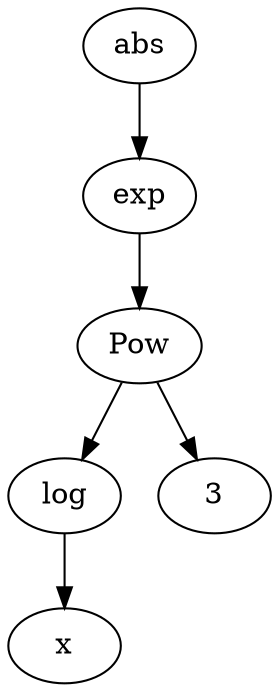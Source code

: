 digraph{

# Graph style
"ordering"="out"
"rankdir"="TD"

#########
# Nodes #
#########

"abs(exp(Pow(log(Symbol(x)), Integer(3))))_()" ["color"="black", "label"="abs", "shape"="ellipse"];
"exp(Pow(log(Symbol(x)), Integer(3)))_(0,)" ["color"="black", "label"="exp", "shape"="ellipse"];
"Pow(log(Symbol(x)), Integer(3))_(0, 0)" ["color"="black", "label"="Pow", "shape"="ellipse"];
"log(Symbol(x))_(0, 0, 0)" ["color"="black", "label"="log", "shape"="ellipse"];
"Symbol(x)_(0, 0, 0, 0)" ["color"="black", "label"="x", "shape"="ellipse"];
"Integer(3)_(0, 0, 1)" ["color"="black", "label"="3", "shape"="ellipse"];

#########
# Edges #
#########

"abs(exp(Pow(log(Symbol(x)), Integer(3))))_()" -> "exp(Pow(log(Symbol(x)), Integer(3)))_(0,)";
"exp(Pow(log(Symbol(x)), Integer(3)))_(0,)" -> "Pow(log(Symbol(x)), Integer(3))_(0, 0)";
"Pow(log(Symbol(x)), Integer(3))_(0, 0)" -> "log(Symbol(x))_(0, 0, 0)";
"Pow(log(Symbol(x)), Integer(3))_(0, 0)" -> "Integer(3)_(0, 0, 1)";
"log(Symbol(x))_(0, 0, 0)" -> "Symbol(x)_(0, 0, 0, 0)";
}
